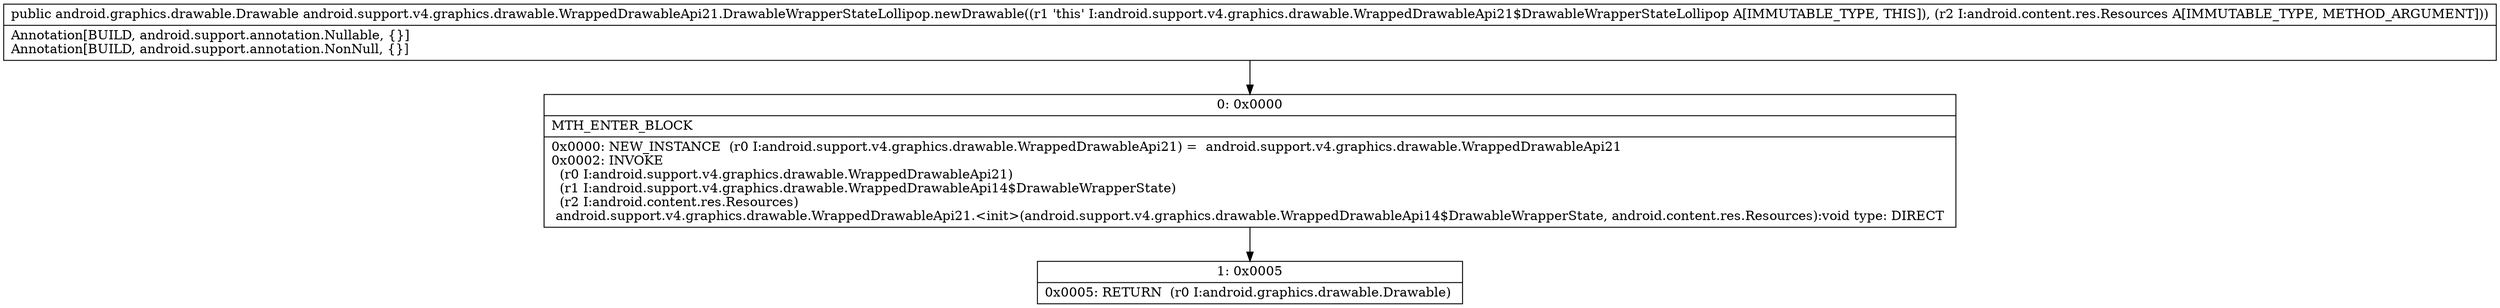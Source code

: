 digraph "CFG forandroid.support.v4.graphics.drawable.WrappedDrawableApi21.DrawableWrapperStateLollipop.newDrawable(Landroid\/content\/res\/Resources;)Landroid\/graphics\/drawable\/Drawable;" {
Node_0 [shape=record,label="{0\:\ 0x0000|MTH_ENTER_BLOCK\l|0x0000: NEW_INSTANCE  (r0 I:android.support.v4.graphics.drawable.WrappedDrawableApi21) =  android.support.v4.graphics.drawable.WrappedDrawableApi21 \l0x0002: INVOKE  \l  (r0 I:android.support.v4.graphics.drawable.WrappedDrawableApi21)\l  (r1 I:android.support.v4.graphics.drawable.WrappedDrawableApi14$DrawableWrapperState)\l  (r2 I:android.content.res.Resources)\l android.support.v4.graphics.drawable.WrappedDrawableApi21.\<init\>(android.support.v4.graphics.drawable.WrappedDrawableApi14$DrawableWrapperState, android.content.res.Resources):void type: DIRECT \l}"];
Node_1 [shape=record,label="{1\:\ 0x0005|0x0005: RETURN  (r0 I:android.graphics.drawable.Drawable) \l}"];
MethodNode[shape=record,label="{public android.graphics.drawable.Drawable android.support.v4.graphics.drawable.WrappedDrawableApi21.DrawableWrapperStateLollipop.newDrawable((r1 'this' I:android.support.v4.graphics.drawable.WrappedDrawableApi21$DrawableWrapperStateLollipop A[IMMUTABLE_TYPE, THIS]), (r2 I:android.content.res.Resources A[IMMUTABLE_TYPE, METHOD_ARGUMENT]))  | Annotation[BUILD, android.support.annotation.Nullable, \{\}]\lAnnotation[BUILD, android.support.annotation.NonNull, \{\}]\l}"];
MethodNode -> Node_0;
Node_0 -> Node_1;
}

